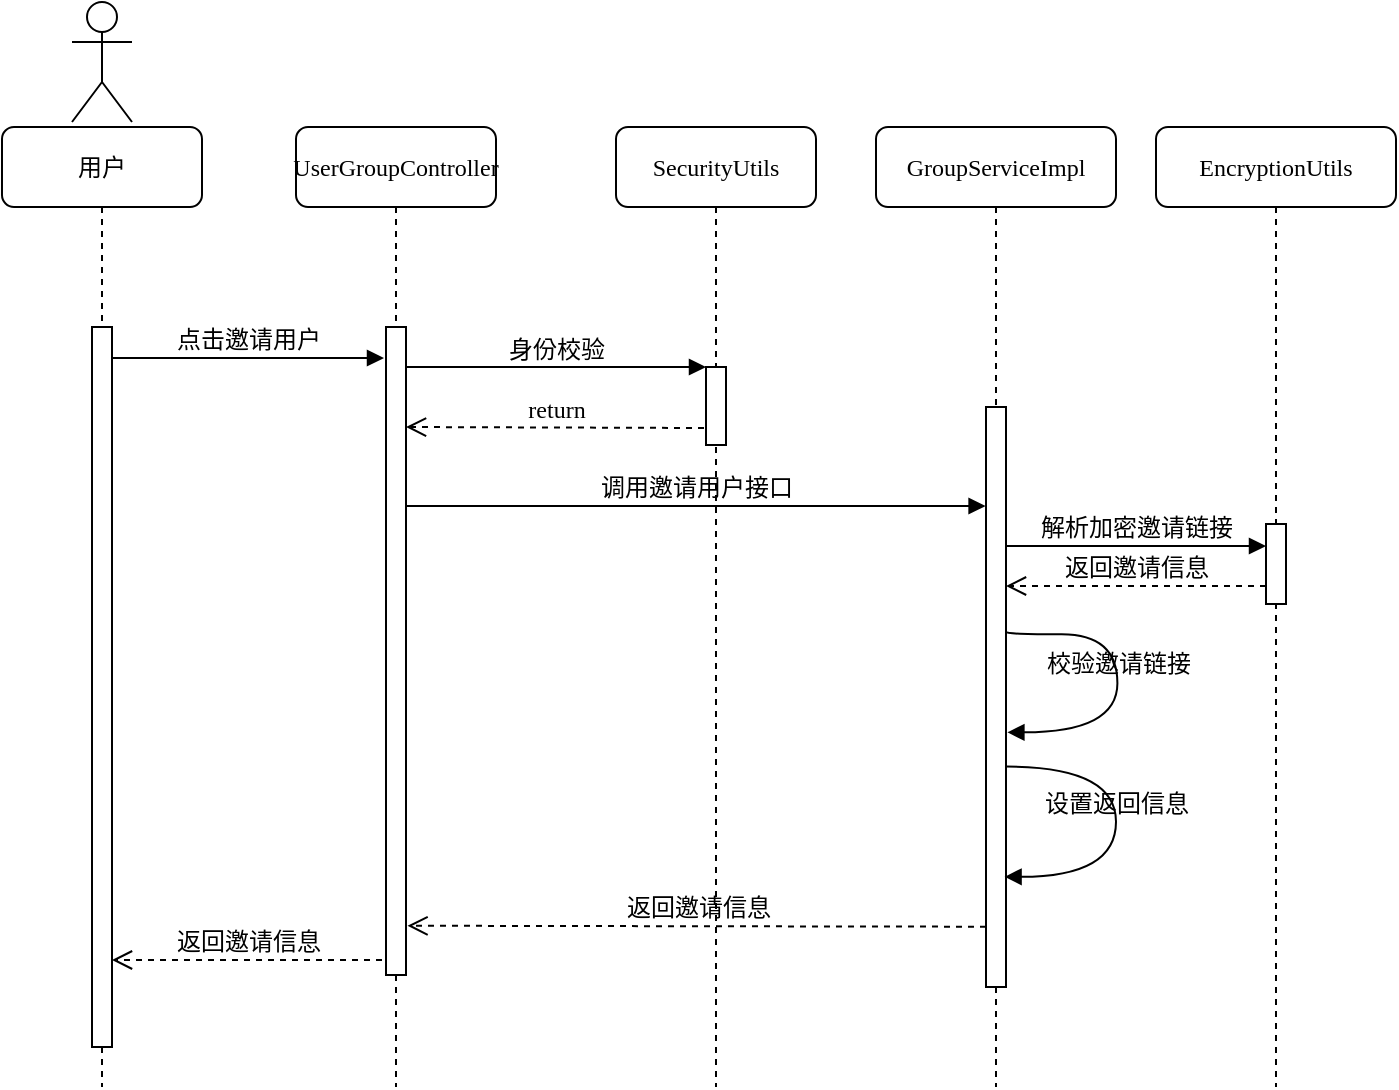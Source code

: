 <mxfile version="22.1.21" type="github">
  <diagram name="Page-1" id="13e1069c-82ec-6db2-03f1-153e76fe0fe0">
    <mxGraphModel dx="1124" dy="613" grid="0" gridSize="10" guides="1" tooltips="1" connect="1" arrows="1" fold="1" page="1" pageScale="1" pageWidth="1100" pageHeight="850" background="none" math="0" shadow="0">
      <root>
        <mxCell id="0" />
        <mxCell id="1" parent="0" />
        <mxCell id="7baba1c4bc27f4b0-2" value="UserGroupController" style="shape=umlLifeline;perimeter=lifelinePerimeter;whiteSpace=wrap;html=1;container=1;collapsible=0;recursiveResize=0;outlineConnect=0;rounded=1;shadow=0;comic=0;labelBackgroundColor=none;strokeWidth=1;fontFamily=Verdana;fontSize=12;align=center;" parent="1" vertex="1">
          <mxGeometry x="157" y="112.5" width="100" height="480" as="geometry" />
        </mxCell>
        <mxCell id="7baba1c4bc27f4b0-10" value="" style="html=1;points=[];perimeter=orthogonalPerimeter;rounded=0;shadow=0;comic=0;labelBackgroundColor=none;strokeWidth=1;fontFamily=Verdana;fontSize=12;align=center;" parent="7baba1c4bc27f4b0-2" vertex="1">
          <mxGeometry x="45" y="100" width="10" height="324" as="geometry" />
        </mxCell>
        <mxCell id="-S0VGybhTt1iLLzmsYXu-6" value="返回邀请信息" style="html=1;verticalAlign=bottom;endArrow=open;dashed=1;endSize=8;labelBackgroundColor=none;fontFamily=Verdana;fontSize=12;entryX=1.075;entryY=0.924;entryDx=0;entryDy=0;entryPerimeter=0;" parent="7baba1c4bc27f4b0-2" edge="1">
          <mxGeometry relative="1" as="geometry">
            <mxPoint x="-92" y="416.5" as="targetPoint" />
            <mxPoint x="43" y="416.5" as="sourcePoint" />
          </mxGeometry>
        </mxCell>
        <mxCell id="7baba1c4bc27f4b0-3" value="SecurityUtils" style="shape=umlLifeline;perimeter=lifelinePerimeter;whiteSpace=wrap;html=1;container=1;collapsible=0;recursiveResize=0;outlineConnect=0;rounded=1;shadow=0;comic=0;labelBackgroundColor=none;strokeWidth=1;fontFamily=Verdana;fontSize=12;align=center;" parent="1" vertex="1">
          <mxGeometry x="317" y="112.5" width="100" height="480" as="geometry" />
        </mxCell>
        <mxCell id="7baba1c4bc27f4b0-13" value="" style="html=1;points=[];perimeter=orthogonalPerimeter;rounded=0;shadow=0;comic=0;labelBackgroundColor=none;strokeWidth=1;fontFamily=Verdana;fontSize=12;align=center;" parent="7baba1c4bc27f4b0-3" vertex="1">
          <mxGeometry x="45" y="120" width="10" height="39" as="geometry" />
        </mxCell>
        <mxCell id="hfw7Yt3CG0fDcvU8aNfm-4" value="返回邀请信息" style="html=1;verticalAlign=bottom;endArrow=open;dashed=1;endSize=8;labelBackgroundColor=none;fontFamily=Verdana;fontSize=12;exitX=-0.006;exitY=0.797;exitDx=0;exitDy=0;exitPerimeter=0;entryX=1.075;entryY=0.924;entryDx=0;entryDy=0;entryPerimeter=0;" parent="7baba1c4bc27f4b0-3" target="7baba1c4bc27f4b0-10" edge="1">
          <mxGeometry relative="1" as="geometry">
            <mxPoint x="-104" y="399.5" as="targetPoint" />
            <mxPoint x="185.0" y="399.85" as="sourcePoint" />
          </mxGeometry>
        </mxCell>
        <mxCell id="7baba1c4bc27f4b0-4" value="GroupServiceImpl" style="shape=umlLifeline;perimeter=lifelinePerimeter;whiteSpace=wrap;html=1;container=1;collapsible=0;recursiveResize=0;outlineConnect=0;rounded=1;shadow=0;comic=0;labelBackgroundColor=none;strokeWidth=1;fontFamily=Verdana;fontSize=12;align=center;" parent="1" vertex="1">
          <mxGeometry x="447" y="112.5" width="120" height="480" as="geometry" />
        </mxCell>
        <mxCell id="7baba1c4bc27f4b0-35" value="校验邀请链接" style="html=1;verticalAlign=bottom;endArrow=block;labelBackgroundColor=none;fontFamily=Verdana;fontSize=12;elbow=vertical;edgeStyle=orthogonalEdgeStyle;curved=1;exitX=0.931;exitY=0.346;exitPerimeter=0;exitDx=0;exitDy=0;" parent="7baba1c4bc27f4b0-4" edge="1">
          <mxGeometry relative="1" as="geometry">
            <mxPoint x="65.01" y="252.5" as="sourcePoint" />
            <mxPoint x="65.7" y="302.66" as="targetPoint" />
            <Array as="points">
              <mxPoint x="64.7" y="253.66" />
              <mxPoint x="120.7" y="253.66" />
              <mxPoint x="120.7" y="302.66" />
            </Array>
          </mxGeometry>
        </mxCell>
        <mxCell id="7baba1c4bc27f4b0-5" value="EncryptionUtils" style="shape=umlLifeline;perimeter=lifelinePerimeter;whiteSpace=wrap;html=1;container=1;collapsible=0;recursiveResize=0;outlineConnect=0;rounded=1;shadow=0;comic=0;labelBackgroundColor=none;strokeWidth=1;fontFamily=Verdana;fontSize=12;align=center;" parent="1" vertex="1">
          <mxGeometry x="587" y="112.5" width="120" height="480" as="geometry" />
        </mxCell>
        <mxCell id="7baba1c4bc27f4b0-19" value="" style="html=1;points=[];perimeter=orthogonalPerimeter;rounded=0;shadow=0;comic=0;labelBackgroundColor=none;strokeWidth=1;fontFamily=Verdana;fontSize=12;align=center;" parent="7baba1c4bc27f4b0-5" vertex="1">
          <mxGeometry x="55" y="198.5" width="10" height="40" as="geometry" />
        </mxCell>
        <mxCell id="7baba1c4bc27f4b0-8" value="用户" style="shape=umlLifeline;perimeter=lifelinePerimeter;whiteSpace=wrap;html=1;container=1;collapsible=0;recursiveResize=0;outlineConnect=0;rounded=1;shadow=0;comic=0;labelBackgroundColor=none;strokeWidth=1;fontFamily=Verdana;fontSize=12;align=center;" parent="1" vertex="1">
          <mxGeometry x="10" y="112.5" width="100" height="480" as="geometry" />
        </mxCell>
        <mxCell id="7baba1c4bc27f4b0-9" value="" style="html=1;points=[];perimeter=orthogonalPerimeter;rounded=0;shadow=0;comic=0;labelBackgroundColor=none;strokeWidth=1;fontFamily=Verdana;fontSize=12;align=center;" parent="7baba1c4bc27f4b0-8" vertex="1">
          <mxGeometry x="45" y="100" width="10" height="360" as="geometry" />
        </mxCell>
        <mxCell id="7baba1c4bc27f4b0-16" value="" style="html=1;points=[];perimeter=orthogonalPerimeter;rounded=0;shadow=0;comic=0;labelBackgroundColor=none;strokeWidth=1;fontFamily=Verdana;fontSize=12;align=center;" parent="1" vertex="1">
          <mxGeometry x="502" y="252.5" width="10" height="290" as="geometry" />
        </mxCell>
        <mxCell id="7baba1c4bc27f4b0-20" value="解析加密邀请链接" style="html=1;verticalAlign=bottom;endArrow=block;labelBackgroundColor=none;fontFamily=Verdana;fontSize=12;edgeStyle=elbowEdgeStyle;elbow=vertical;" parent="1" source="7baba1c4bc27f4b0-16" target="7baba1c4bc27f4b0-19" edge="1">
          <mxGeometry relative="1" as="geometry">
            <mxPoint x="567" y="262.5" as="sourcePoint" />
            <Array as="points">
              <mxPoint x="607" y="322" />
            </Array>
          </mxGeometry>
        </mxCell>
        <mxCell id="7baba1c4bc27f4b0-21" value="返回邀请信息" style="html=1;verticalAlign=bottom;endArrow=open;dashed=1;endSize=8;labelBackgroundColor=none;fontFamily=Verdana;fontSize=12;edgeStyle=elbowEdgeStyle;elbow=vertical;" parent="1" source="7baba1c4bc27f4b0-19" target="7baba1c4bc27f4b0-16" edge="1">
          <mxGeometry relative="1" as="geometry">
            <mxPoint x="567" y="338.5" as="targetPoint" />
            <Array as="points">
              <mxPoint x="587" y="342" />
              <mxPoint x="617" y="292.5" />
            </Array>
          </mxGeometry>
        </mxCell>
        <mxCell id="7baba1c4bc27f4b0-14" value="身份校验" style="html=1;verticalAlign=bottom;endArrow=block;entryX=0;entryY=0;labelBackgroundColor=none;fontFamily=Verdana;fontSize=12;edgeStyle=elbowEdgeStyle;elbow=vertical;" parent="1" source="7baba1c4bc27f4b0-10" target="7baba1c4bc27f4b0-13" edge="1">
          <mxGeometry relative="1" as="geometry">
            <mxPoint x="287" y="232.5" as="sourcePoint" />
          </mxGeometry>
        </mxCell>
        <mxCell id="hfw7Yt3CG0fDcvU8aNfm-1" value="" style="shape=umlActor;verticalLabelPosition=bottom;verticalAlign=top;html=1;" parent="1" vertex="1">
          <mxGeometry x="45" y="50" width="30" height="60" as="geometry" />
        </mxCell>
        <mxCell id="7baba1c4bc27f4b0-11" value="点击邀请用户" style="html=1;verticalAlign=bottom;endArrow=block;labelBackgroundColor=none;fontFamily=Verdana;fontSize=12;edgeStyle=elbowEdgeStyle;elbow=vertical;" parent="1" edge="1">
          <mxGeometry relative="1" as="geometry">
            <mxPoint x="65" y="228.003" as="sourcePoint" />
            <mxPoint x="201" y="228" as="targetPoint" />
          </mxGeometry>
        </mxCell>
        <mxCell id="-S0VGybhTt1iLLzmsYXu-5" value="return" style="html=1;verticalAlign=bottom;endArrow=open;dashed=1;endSize=8;labelBackgroundColor=none;fontFamily=Verdana;fontSize=12;" parent="1" edge="1">
          <mxGeometry relative="1" as="geometry">
            <mxPoint x="212" y="262.5" as="targetPoint" />
            <mxPoint x="361" y="263" as="sourcePoint" />
          </mxGeometry>
        </mxCell>
        <mxCell id="7baba1c4bc27f4b0-17" value="调用邀请用户接口" style="html=1;verticalAlign=bottom;endArrow=block;labelBackgroundColor=none;fontFamily=Verdana;fontSize=12;edgeStyle=elbowEdgeStyle;elbow=vertical;entryX=-0.021;entryY=0.171;entryDx=0;entryDy=0;entryPerimeter=0;" parent="1" target="7baba1c4bc27f4b0-16" edge="1">
          <mxGeometry relative="1" as="geometry">
            <mxPoint x="212" y="302" as="sourcePoint" />
            <Array as="points">
              <mxPoint x="357" y="302" />
            </Array>
            <mxPoint x="502" y="292" as="targetPoint" />
          </mxGeometry>
        </mxCell>
        <mxCell id="-S0VGybhTt1iLLzmsYXu-4" value="设置返回信息" style="html=1;verticalAlign=bottom;endArrow=block;labelBackgroundColor=none;fontFamily=Verdana;fontSize=12;elbow=vertical;edgeStyle=orthogonalEdgeStyle;curved=1;exitX=1.014;exitY=0.62;exitPerimeter=0;exitDx=0;exitDy=0;entryX=0.929;entryY=0.81;entryDx=0;entryDy=0;entryPerimeter=0;" parent="1" source="7baba1c4bc27f4b0-16" target="7baba1c4bc27f4b0-16" edge="1">
          <mxGeometry relative="1" as="geometry">
            <mxPoint x="513" y="415" as="sourcePoint" />
            <mxPoint x="512" y="503" as="targetPoint" />
            <Array as="points">
              <mxPoint x="567" y="432.5" />
              <mxPoint x="567" y="487.5" />
            </Array>
          </mxGeometry>
        </mxCell>
      </root>
    </mxGraphModel>
  </diagram>
</mxfile>
